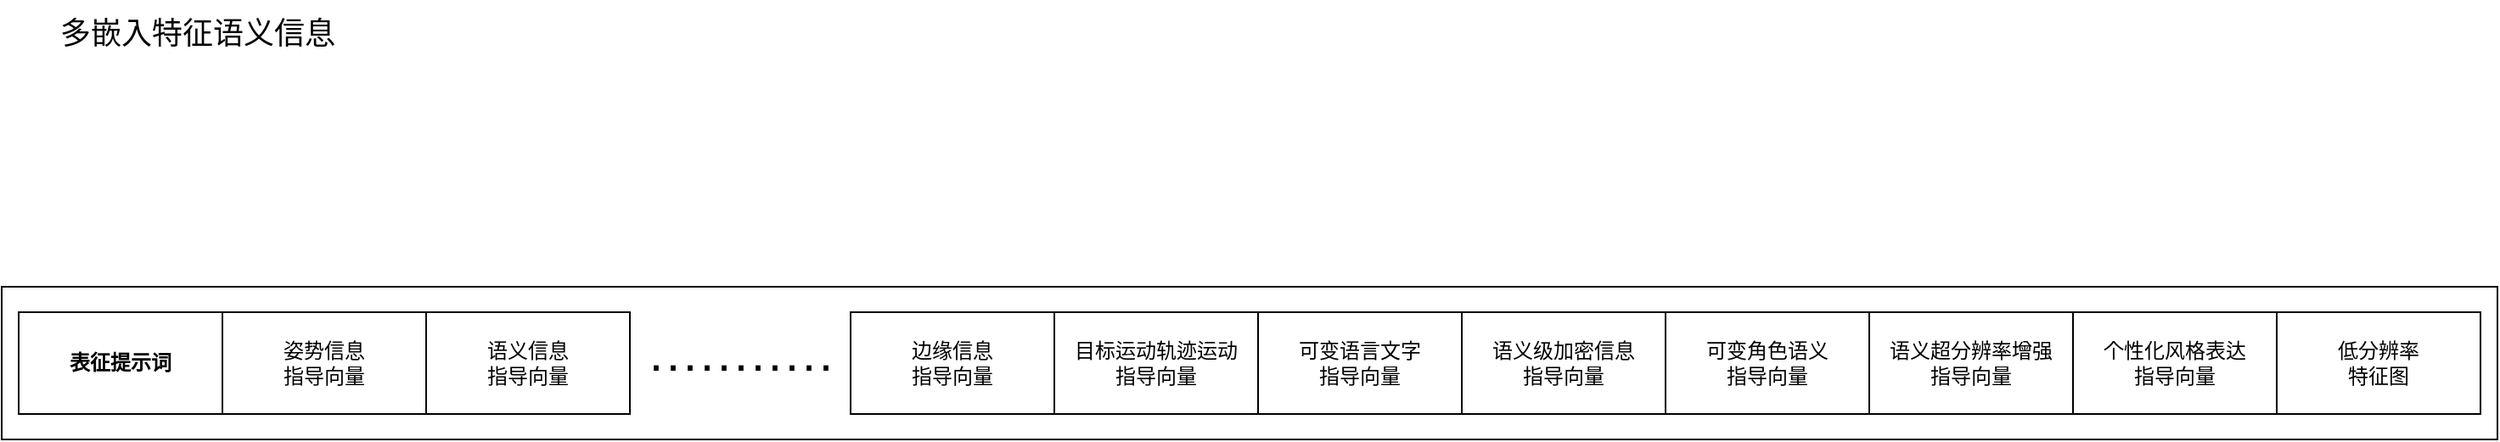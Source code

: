 <mxfile version="24.6.2" type="github">
  <diagram name="第 1 页" id="_UOp_g0qZEWWEiO1d6dB">
    <mxGraphModel dx="1426" dy="-36" grid="1" gridSize="10" guides="1" tooltips="1" connect="1" arrows="1" fold="1" page="1" pageScale="1" pageWidth="1169" pageHeight="827" math="0" shadow="0">
      <root>
        <mxCell id="0" />
        <mxCell id="1" parent="0" />
        <mxCell id="BTRqAr_5ZGRuxJ-iE8oP-1" value="" style="rounded=0;whiteSpace=wrap;html=1;" parent="1" vertex="1">
          <mxGeometry x="290" y="1370" width="1470" height="90" as="geometry" />
        </mxCell>
        <mxCell id="BTRqAr_5ZGRuxJ-iE8oP-7" value="姿势信息&lt;div&gt;指导向量&lt;/div&gt;" style="rounded=0;whiteSpace=wrap;html=1;" parent="1" vertex="1">
          <mxGeometry x="420" y="1385" width="120" height="60" as="geometry" />
        </mxCell>
        <mxCell id="BTRqAr_5ZGRuxJ-iE8oP-9" value="语义信息&lt;div&gt;指导向量&lt;/div&gt;" style="rounded=0;whiteSpace=wrap;html=1;" parent="1" vertex="1">
          <mxGeometry x="540" y="1385" width="120" height="60" as="geometry" />
        </mxCell>
        <mxCell id="BTRqAr_5ZGRuxJ-iE8oP-11" value="边缘信息&lt;div&gt;指导向量&lt;/div&gt;" style="rounded=0;whiteSpace=wrap;html=1;" parent="1" vertex="1">
          <mxGeometry x="790" y="1385" width="120" height="60" as="geometry" />
        </mxCell>
        <mxCell id="BTRqAr_5ZGRuxJ-iE8oP-13" value="&lt;b&gt;表征提示词&lt;/b&gt;" style="rounded=0;whiteSpace=wrap;html=1;" parent="1" vertex="1">
          <mxGeometry x="300" y="1385" width="120" height="60" as="geometry" />
        </mxCell>
        <mxCell id="BTRqAr_5ZGRuxJ-iE8oP-14" value="&lt;font style=&quot;font-size: 30px;&quot;&gt;···········&lt;/font&gt;" style="text;html=1;align=center;verticalAlign=middle;resizable=0;points=[];autosize=1;strokeColor=none;fillColor=none;" parent="1" vertex="1">
          <mxGeometry x="660" y="1390" width="130" height="50" as="geometry" />
        </mxCell>
        <mxCell id="BTRqAr_5ZGRuxJ-iE8oP-20" value="目标运动轨迹运动&lt;div&gt;指导向量&lt;/div&gt;" style="rounded=0;whiteSpace=wrap;html=1;" parent="1" vertex="1">
          <mxGeometry x="910" y="1385" width="120" height="60" as="geometry" />
        </mxCell>
        <mxCell id="BTRqAr_5ZGRuxJ-iE8oP-21" value="语义级加密信息&lt;div&gt;指导向量&lt;/div&gt;" style="rounded=0;whiteSpace=wrap;html=1;" parent="1" vertex="1">
          <mxGeometry x="1150" y="1385" width="120" height="60" as="geometry" />
        </mxCell>
        <mxCell id="BTRqAr_5ZGRuxJ-iE8oP-22" value="语义超分辨率增强&lt;div&gt;指导向量&lt;/div&gt;" style="rounded=0;whiteSpace=wrap;html=1;" parent="1" vertex="1">
          <mxGeometry x="1390" y="1385" width="120" height="60" as="geometry" />
        </mxCell>
        <mxCell id="BTRqAr_5ZGRuxJ-iE8oP-24" value="可变语言文字&lt;div&gt;指导向量&lt;/div&gt;" style="rounded=0;whiteSpace=wrap;html=1;" parent="1" vertex="1">
          <mxGeometry x="1030" y="1385" width="120" height="60" as="geometry" />
        </mxCell>
        <mxCell id="BTRqAr_5ZGRuxJ-iE8oP-25" value="&lt;div&gt;可变角色语义&lt;/div&gt;&lt;div&gt;指导向量&lt;/div&gt;" style="rounded=0;whiteSpace=wrap;html=1;" parent="1" vertex="1">
          <mxGeometry x="1270" y="1385" width="120" height="60" as="geometry" />
        </mxCell>
        <mxCell id="BTRqAr_5ZGRuxJ-iE8oP-26" value="&lt;div&gt;个性化风格表达&lt;/div&gt;&lt;div&gt;指导向量&lt;/div&gt;" style="rounded=0;whiteSpace=wrap;html=1;" parent="1" vertex="1">
          <mxGeometry x="1510" y="1385" width="120" height="60" as="geometry" />
        </mxCell>
        <mxCell id="BTRqAr_5ZGRuxJ-iE8oP-27" value="&lt;div&gt;低分辨率&lt;/div&gt;&lt;div&gt;特征图&lt;/div&gt;" style="rounded=0;whiteSpace=wrap;html=1;" parent="1" vertex="1">
          <mxGeometry x="1630" y="1385" width="120" height="60" as="geometry" />
        </mxCell>
        <mxCell id="J0mIcsC_Z7fb-HMf94dg-1" value="&lt;font style=&quot;font-size: 18px;&quot;&gt;多嵌入特征语义信息&lt;/font&gt;" style="text;html=1;align=center;verticalAlign=middle;resizable=0;points=[];autosize=1;strokeColor=none;fillColor=none;" parent="1" vertex="1">
          <mxGeometry x="310" y="1201" width="190" height="40" as="geometry" />
        </mxCell>
      </root>
    </mxGraphModel>
  </diagram>
</mxfile>
